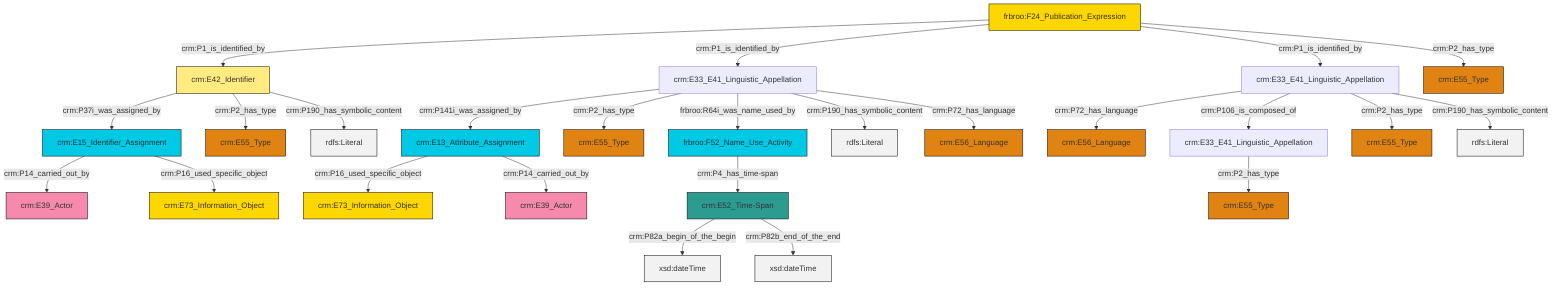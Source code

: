 graph TD
classDef Literal fill:#f2f2f2,stroke:#000000;
classDef CRM_Entity fill:#FFFFFF,stroke:#000000;
classDef Temporal_Entity fill:#00C9E6, stroke:#000000;
classDef Type fill:#E18312, stroke:#000000;
classDef Time-Span fill:#2C9C91, stroke:#000000;
classDef Appellation fill:#FFEB7F, stroke:#000000;
classDef Place fill:#008836, stroke:#000000;
classDef Persistent_Item fill:#B266B2, stroke:#000000;
classDef Conceptual_Object fill:#FFD700, stroke:#000000;
classDef Physical_Thing fill:#D2B48C, stroke:#000000;
classDef Actor fill:#f58aad, stroke:#000000;
classDef PC_Classes fill:#4ce600, stroke:#000000;
classDef Multi fill:#cccccc,stroke:#000000;

12["crm:E52_Time-Span"]:::Time-Span -->|crm:P82a_begin_of_the_begin| 13[xsd:dateTime]:::Literal
12["crm:E52_Time-Span"]:::Time-Span -->|crm:P82b_end_of_the_end| 14[xsd:dateTime]:::Literal
15["crm:E33_E41_Linguistic_Appellation"]:::Default -->|crm:P141i_was_assigned_by| 16["crm:E13_Attribute_Assignment"]:::Temporal_Entity
15["crm:E33_E41_Linguistic_Appellation"]:::Default -->|crm:P2_has_type| 17["crm:E55_Type"]:::Type
16["crm:E13_Attribute_Assignment"]:::Temporal_Entity -->|crm:P16_used_specific_object| 0["crm:E73_Information_Object"]:::Conceptual_Object
21["crm:E42_Identifier"]:::Appellation -->|crm:P37i_was_assigned_by| 10["crm:E15_Identifier_Assignment"]:::Temporal_Entity
28["crm:E33_E41_Linguistic_Appellation"]:::Default -->|crm:P72_has_language| 2["crm:E56_Language"]:::Type
24["frbroo:F24_Publication_Expression"]:::Conceptual_Object -->|crm:P1_is_identified_by| 21["crm:E42_Identifier"]:::Appellation
28["crm:E33_E41_Linguistic_Appellation"]:::Default -->|crm:P106_is_composed_of| 4["crm:E33_E41_Linguistic_Appellation"]:::Default
28["crm:E33_E41_Linguistic_Appellation"]:::Default -->|crm:P2_has_type| 29["crm:E55_Type"]:::Type
4["crm:E33_E41_Linguistic_Appellation"]:::Default -->|crm:P2_has_type| 32["crm:E55_Type"]:::Type
10["crm:E15_Identifier_Assignment"]:::Temporal_Entity -->|crm:P14_carried_out_by| 6["crm:E39_Actor"]:::Actor
15["crm:E33_E41_Linguistic_Appellation"]:::Default -->|frbroo:R64i_was_name_used_by| 22["frbroo:F52_Name_Use_Activity"]:::Temporal_Entity
28["crm:E33_E41_Linguistic_Appellation"]:::Default -->|crm:P190_has_symbolic_content| 33[rdfs:Literal]:::Literal
21["crm:E42_Identifier"]:::Appellation -->|crm:P2_has_type| 36["crm:E55_Type"]:::Type
15["crm:E33_E41_Linguistic_Appellation"]:::Default -->|crm:P190_has_symbolic_content| 40[rdfs:Literal]:::Literal
24["frbroo:F24_Publication_Expression"]:::Conceptual_Object -->|crm:P1_is_identified_by| 15["crm:E33_E41_Linguistic_Appellation"]:::Default
24["frbroo:F24_Publication_Expression"]:::Conceptual_Object -->|crm:P1_is_identified_by| 28["crm:E33_E41_Linguistic_Appellation"]:::Default
16["crm:E13_Attribute_Assignment"]:::Temporal_Entity -->|crm:P14_carried_out_by| 41["crm:E39_Actor"]:::Actor
22["frbroo:F52_Name_Use_Activity"]:::Temporal_Entity -->|crm:P4_has_time-span| 12["crm:E52_Time-Span"]:::Time-Span
10["crm:E15_Identifier_Assignment"]:::Temporal_Entity -->|crm:P16_used_specific_object| 26["crm:E73_Information_Object"]:::Conceptual_Object
21["crm:E42_Identifier"]:::Appellation -->|crm:P190_has_symbolic_content| 44[rdfs:Literal]:::Literal
15["crm:E33_E41_Linguistic_Appellation"]:::Default -->|crm:P72_has_language| 8["crm:E56_Language"]:::Type
24["frbroo:F24_Publication_Expression"]:::Conceptual_Object -->|crm:P2_has_type| 18["crm:E55_Type"]:::Type